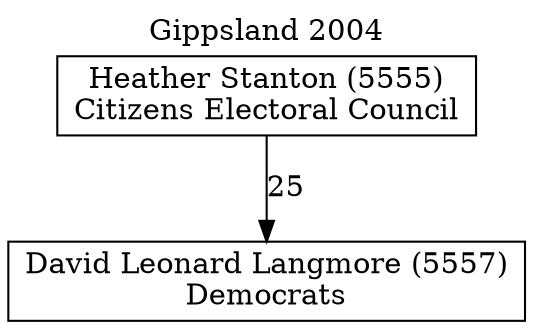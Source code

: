 // House preference flow
digraph "David Leonard Langmore (5557)_Gippsland_2004" {
	graph [label="Gippsland 2004" labelloc=t mclimit=10]
	node [shape=box]
	"David Leonard Langmore (5557)" [label="David Leonard Langmore (5557)
Democrats"]
	"Heather Stanton (5555)" [label="Heather Stanton (5555)
Citizens Electoral Council"]
	"Heather Stanton (5555)" -> "David Leonard Langmore (5557)" [label=25]
}
